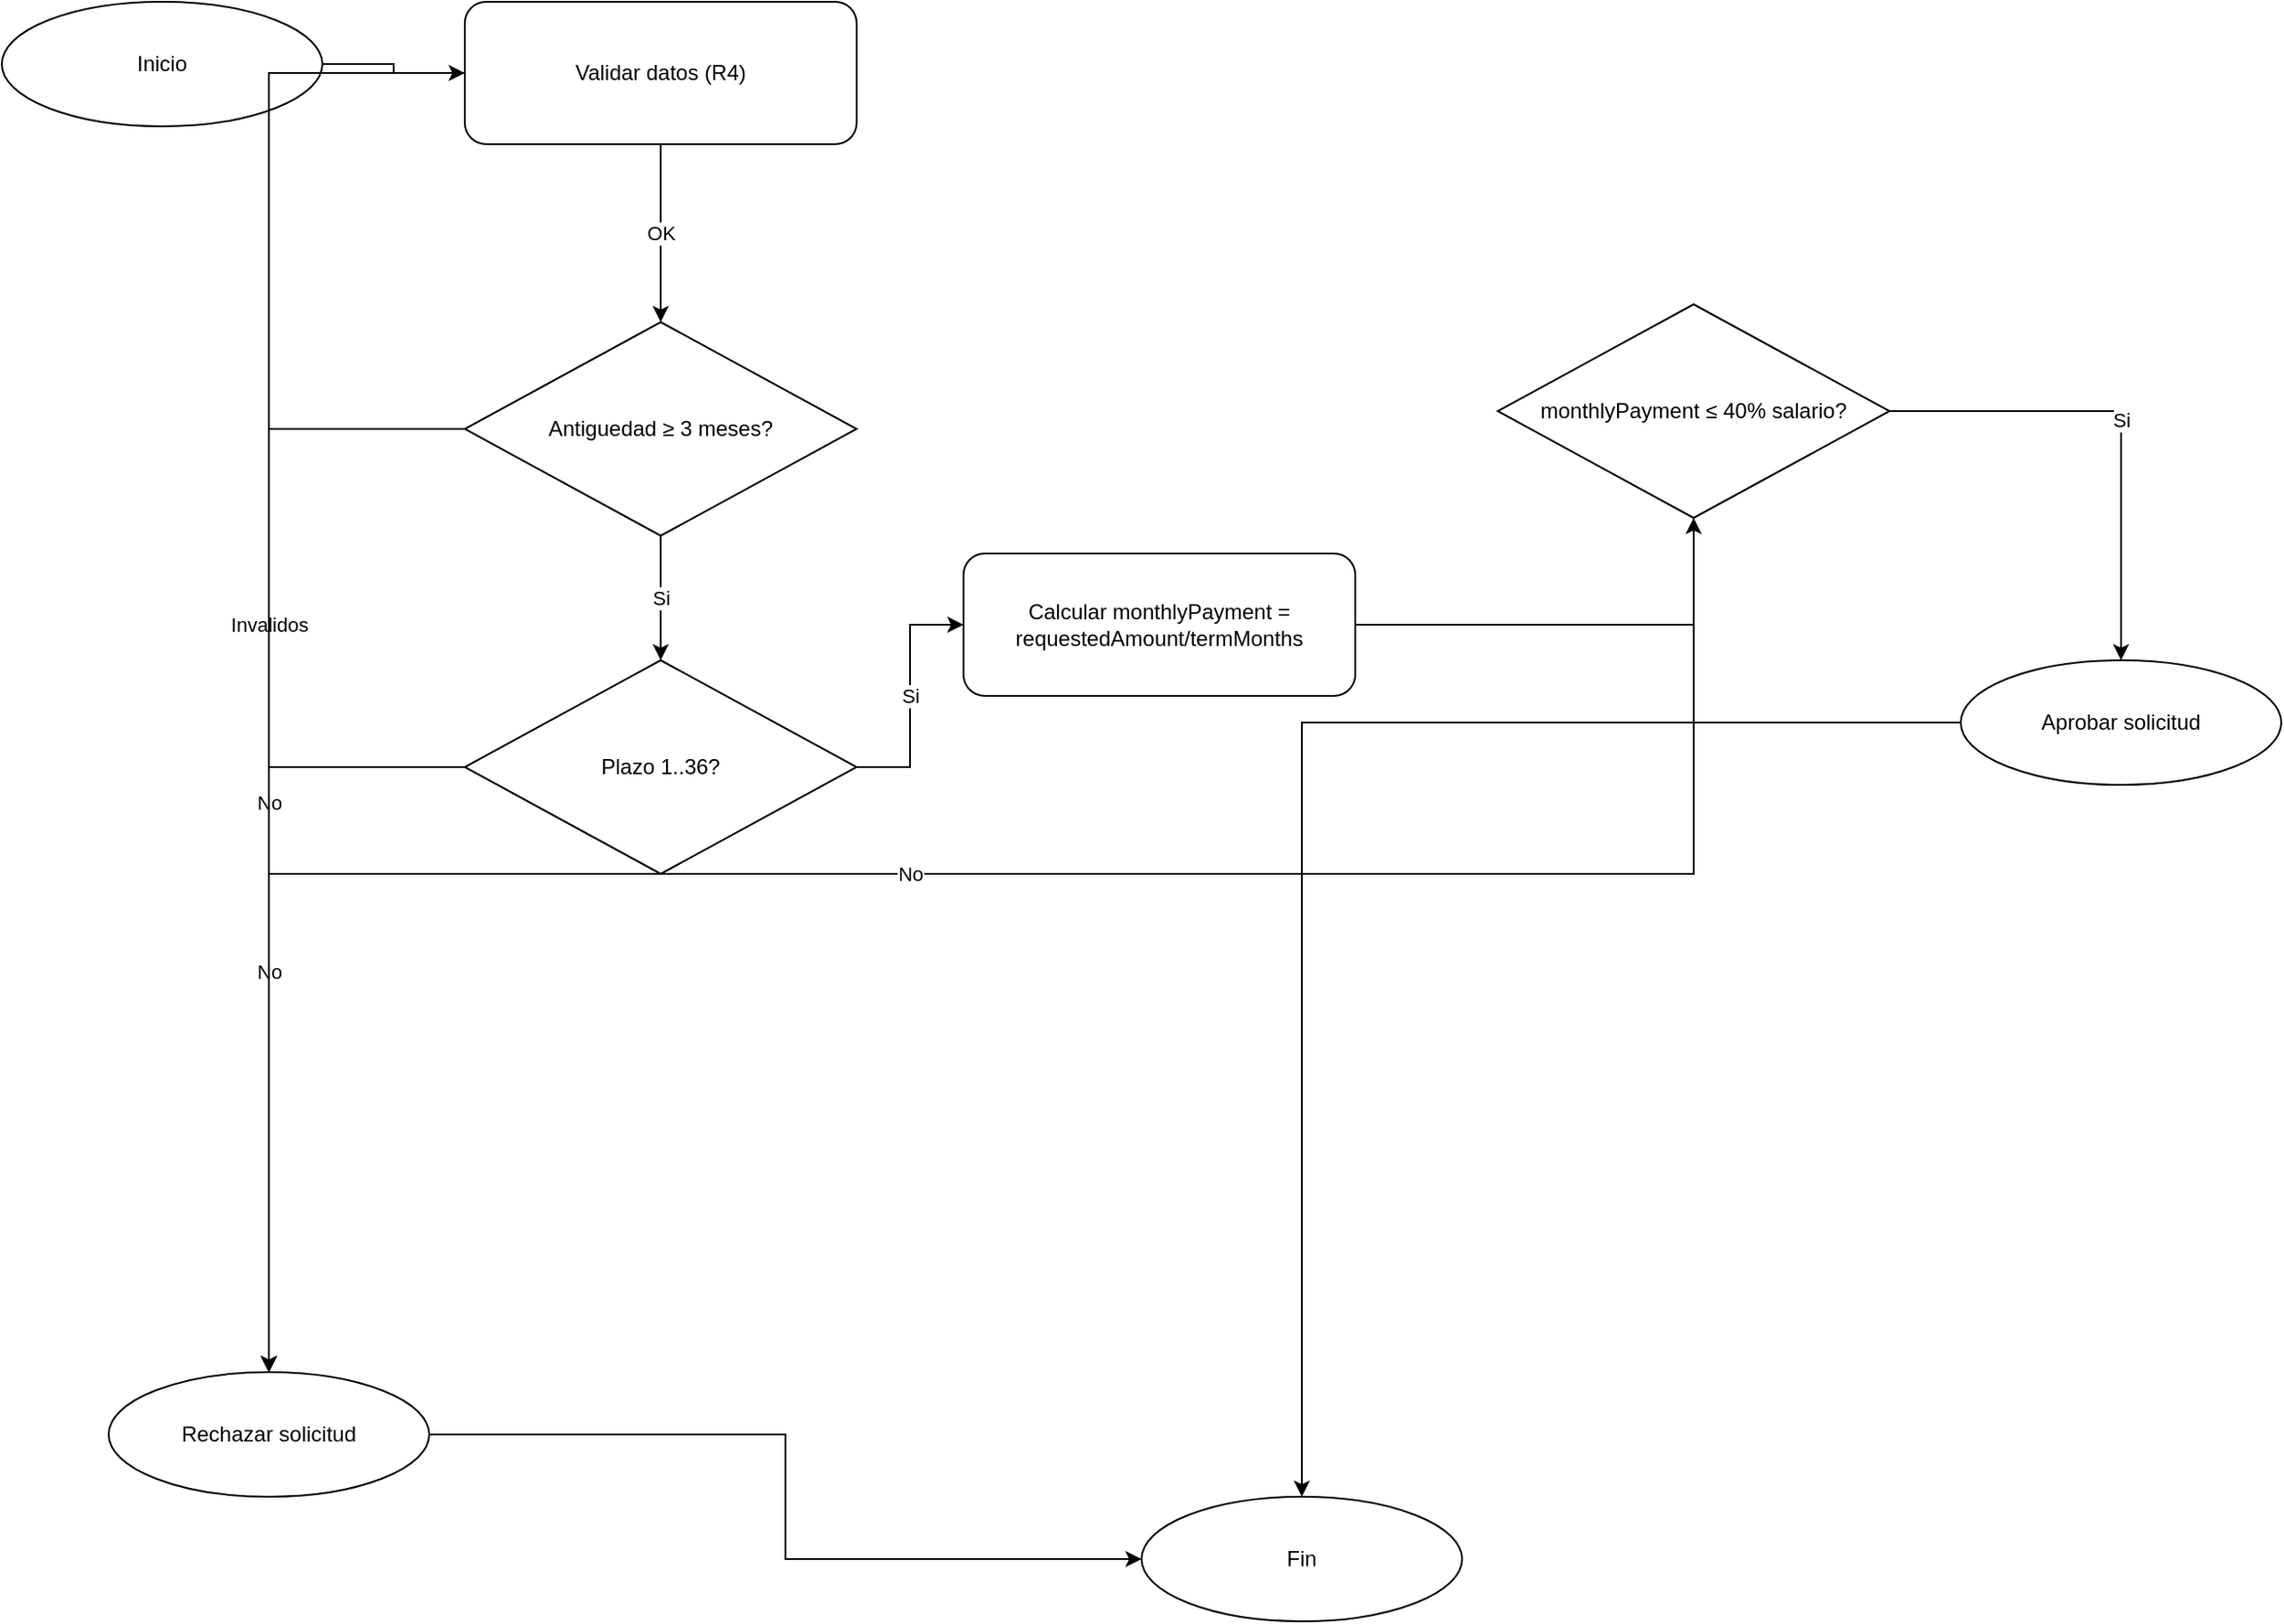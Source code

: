 <mxfile version="23.0.2" type="device">
  <diagram name="Flujo - Elegibilidad" id="0">
    <mxGraphModel dx="2089" dy="1538" grid="1" gridSize="10" guides="1" tooltips="1" connect="1" arrows="1" fold="1" page="1" pageScale="1" pageWidth="1600" pageHeight="1000" math="0" shadow="0">
      <root>
        <mxCell id="0" />
        <mxCell id="1" parent="0" />
        <mxCell id="start" value="Inicio" style="shape=ellipse;whiteSpace=wrap;html=1;perimeter=ellipsePerimeter;" parent="1" vertex="1">
          <mxGeometry x="60" y="60" width="180" height="70" as="geometry" />
        </mxCell>
        <mxCell id="v4" value="Validar datos (R4)" style="rounded=1;whiteSpace=wrap;html=1;" parent="1" vertex="1">
          <mxGeometry x="320" y="60" width="220" height="80" as="geometry" />
        </mxCell>
        <mxCell id="r1" value="Antiguedad ≥ 3 meses?" style="rhombus;whiteSpace=wrap;html=1;" parent="1" vertex="1">
          <mxGeometry x="320" y="240" width="220" height="120" as="geometry" />
        </mxCell>
        <mxCell id="r2" value="Plazo 1..36?" style="rhombus;whiteSpace=wrap;html=1;" parent="1" vertex="1">
          <mxGeometry x="320" y="430" width="220" height="120" as="geometry" />
        </mxCell>
        <mxCell id="mp" value="Calcular monthlyPayment = requestedAmount/termMonths" style="rounded=1;whiteSpace=wrap;html=1;" parent="1" vertex="1">
          <mxGeometry x="600" y="370" width="220" height="80" as="geometry" />
        </mxCell>
        <mxCell id="r3" value="monthlyPayment ≤ 40% salario?" style="rhombus;whiteSpace=wrap;html=1;" parent="1" vertex="1">
          <mxGeometry x="900" y="230" width="220" height="120" as="geometry" />
        </mxCell>
        <mxCell id="rech" value="Rechazar solicitud" style="shape=ellipse;whiteSpace=wrap;html=1;perimeter=ellipsePerimeter;" parent="1" vertex="1">
          <mxGeometry x="120" y="830" width="180" height="70" as="geometry" />
        </mxCell>
        <mxCell id="aprobar" value="Aprobar solicitud" style="shape=ellipse;whiteSpace=wrap;html=1;perimeter=ellipsePerimeter;" parent="1" vertex="1">
          <mxGeometry x="1160" y="430" width="180" height="70" as="geometry" />
        </mxCell>
        <mxCell id="fin" value="Fin" style="shape=ellipse;whiteSpace=wrap;html=1;perimeter=ellipsePerimeter;" parent="1" vertex="1">
          <mxGeometry x="700" y="900" width="180" height="70" as="geometry" />
        </mxCell>
        <mxCell id="e_start_v4_4264" value="" style="edgeStyle=orthogonalEdgeStyle;rounded=0;orthogonalLoop=1;jettySize=auto;html=1;" parent="1" source="start" target="v4" edge="1">
          <mxGeometry relative="1" as="geometry" />
        </mxCell>
        <mxCell id="e_v4_rech_5393" value="Invalidos" style="edgeStyle=orthogonalEdgeStyle;rounded=0;orthogonalLoop=1;jettySize=auto;html=1;" parent="1" source="v4" target="rech" edge="1">
          <mxGeometry relative="1" as="geometry" />
        </mxCell>
        <mxCell id="e_v4_r1_5860" value="OK" style="edgeStyle=orthogonalEdgeStyle;rounded=0;orthogonalLoop=1;jettySize=auto;html=1;" parent="1" source="v4" target="r1" edge="1">
          <mxGeometry relative="1" as="geometry" />
        </mxCell>
        <mxCell id="e_r1_rech_9763" value="No" style="edgeStyle=orthogonalEdgeStyle;rounded=0;orthogonalLoop=1;jettySize=auto;html=1;" parent="1" source="r1" target="rech" edge="1">
          <mxGeometry relative="1" as="geometry" />
        </mxCell>
        <mxCell id="e_r1_r2_7711" value="Si" style="edgeStyle=orthogonalEdgeStyle;rounded=0;orthogonalLoop=1;jettySize=auto;html=1;" parent="1" source="r1" target="r2" edge="1">
          <mxGeometry relative="1" as="geometry" />
        </mxCell>
        <mxCell id="e_r2_rech_6432" value="No" style="edgeStyle=orthogonalEdgeStyle;rounded=0;orthogonalLoop=1;jettySize=auto;html=1;" parent="1" source="r2" target="rech" edge="1">
          <mxGeometry relative="1" as="geometry" />
        </mxCell>
        <mxCell id="e_r2_mp_8932" value="Si" style="edgeStyle=orthogonalEdgeStyle;rounded=0;orthogonalLoop=1;jettySize=auto;html=1;" parent="1" source="r2" target="mp" edge="1">
          <mxGeometry relative="1" as="geometry" />
        </mxCell>
        <mxCell id="e_mp_r3_3652" value="" style="edgeStyle=orthogonalEdgeStyle;rounded=0;orthogonalLoop=1;jettySize=auto;html=1;" parent="1" source="mp" target="r3" edge="1">
          <mxGeometry relative="1" as="geometry" />
        </mxCell>
        <mxCell id="e_r3_rech_5014" value="No" style="edgeStyle=orthogonalEdgeStyle;rounded=0;orthogonalLoop=1;jettySize=auto;html=1;" parent="1" source="r3" target="rech" edge="1">
          <mxGeometry relative="1" as="geometry">
            <Array as="points">
              <mxPoint x="210" y="550" />
            </Array>
          </mxGeometry>
        </mxCell>
        <mxCell id="e_r3_aprobar_6263" value="Si" style="edgeStyle=orthogonalEdgeStyle;rounded=0;orthogonalLoop=1;jettySize=auto;html=1;" parent="1" source="r3" target="aprobar" edge="1">
          <mxGeometry relative="1" as="geometry" />
        </mxCell>
        <mxCell id="e_rech_fin_4578" value="" style="edgeStyle=orthogonalEdgeStyle;rounded=0;orthogonalLoop=1;jettySize=auto;html=1;" parent="1" source="rech" target="fin" edge="1">
          <mxGeometry relative="1" as="geometry" />
        </mxCell>
        <mxCell id="e_aprobar_fin_3805" value="" style="edgeStyle=orthogonalEdgeStyle;rounded=0;orthogonalLoop=1;jettySize=auto;html=1;" parent="1" source="aprobar" target="fin" edge="1">
          <mxGeometry relative="1" as="geometry" />
        </mxCell>
      </root>
    </mxGraphModel>
  </diagram>
</mxfile>
